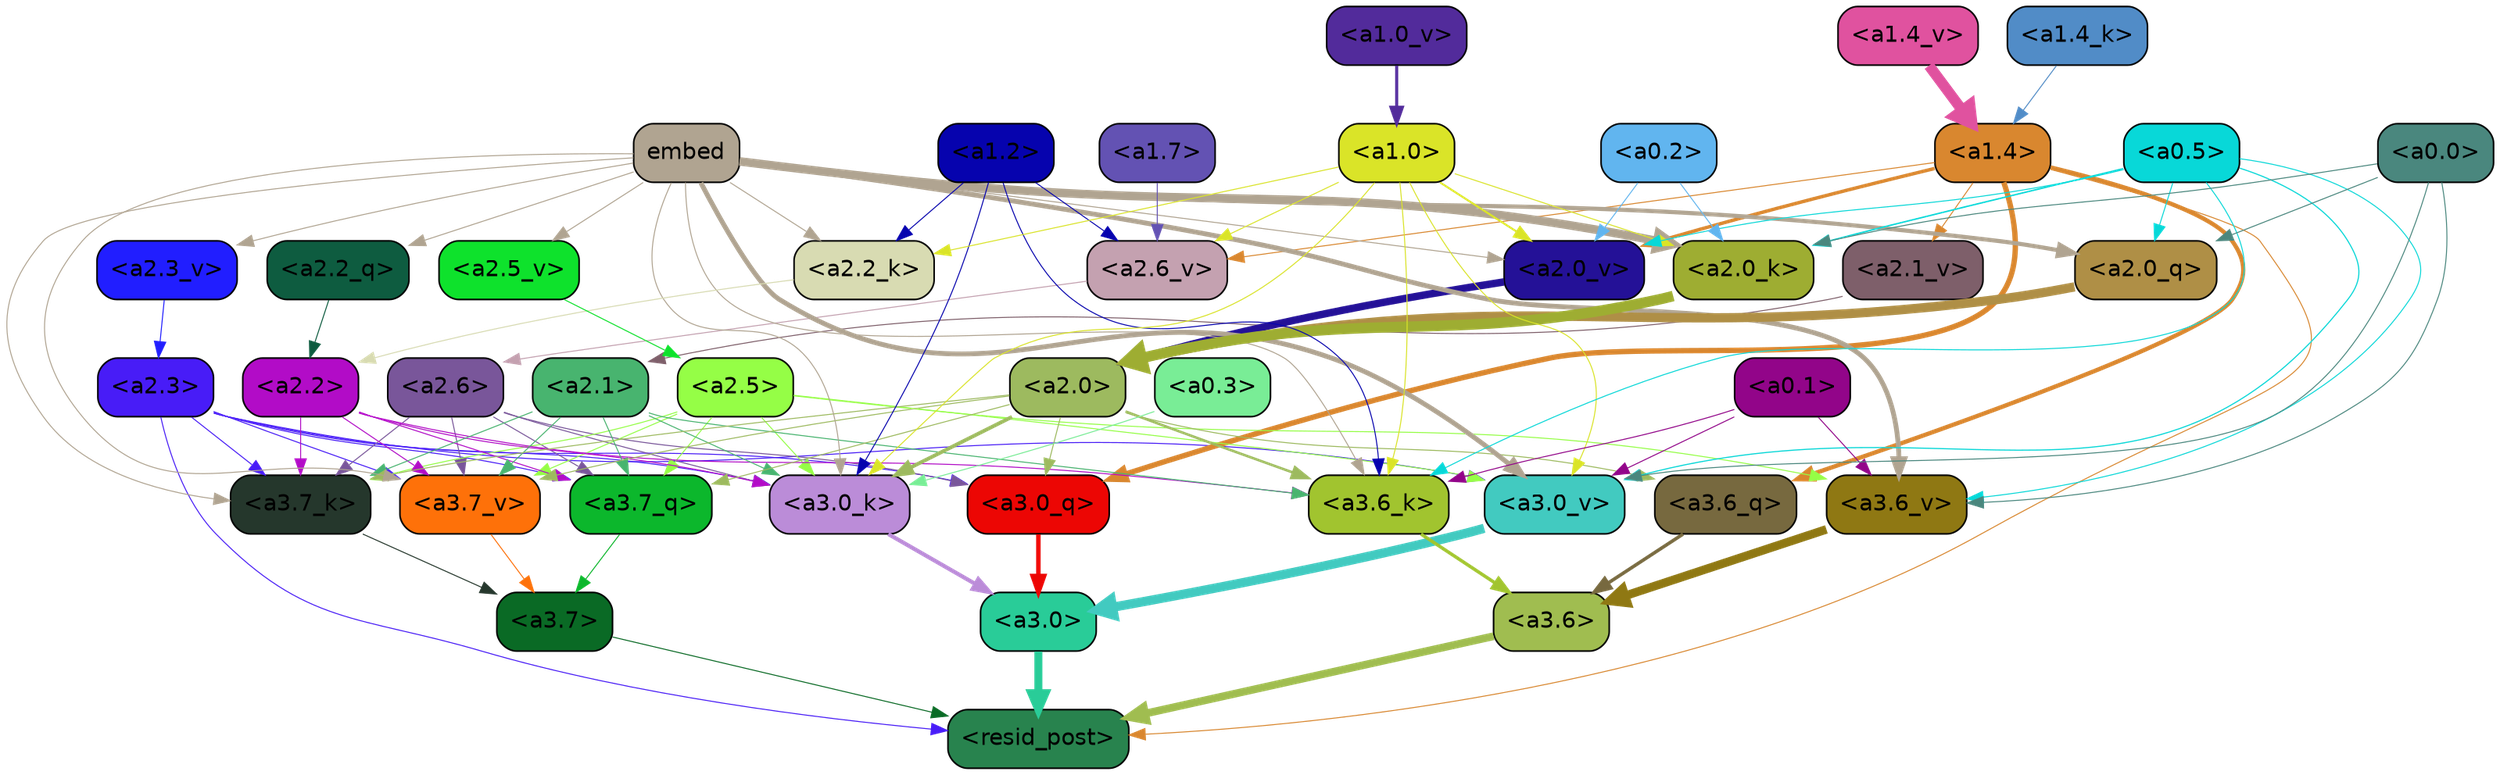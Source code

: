 strict digraph "" {
	graph [bgcolor=transparent,
		layout=dot,
		overlap=false,
		splines=true
	];
	"<a3.7>"	[color=black,
		fillcolor="#0a6a25",
		fontname=Helvetica,
		shape=box,
		style="filled, rounded"];
	"<resid_post>"	[color=black,
		fillcolor="#28834e",
		fontname=Helvetica,
		shape=box,
		style="filled, rounded"];
	"<a3.7>" -> "<resid_post>"	[color="#0a6a25",
		penwidth=0.6];
	"<a3.6>"	[color=black,
		fillcolor="#a0bd50",
		fontname=Helvetica,
		shape=box,
		style="filled, rounded"];
	"<a3.6>" -> "<resid_post>"	[color="#a0bd50",
		penwidth=4.753257989883423];
	"<a3.0>"	[color=black,
		fillcolor="#29cc98",
		fontname=Helvetica,
		shape=box,
		style="filled, rounded"];
	"<a3.0>" -> "<resid_post>"	[color="#29cc98",
		penwidth=4.90053927898407];
	"<a2.3>"	[color=black,
		fillcolor="#481cf7",
		fontname=Helvetica,
		shape=box,
		style="filled, rounded"];
	"<a2.3>" -> "<resid_post>"	[color="#481cf7",
		penwidth=0.6];
	"<a3.7_q>"	[color=black,
		fillcolor="#0cb72c",
		fontname=Helvetica,
		shape=box,
		style="filled, rounded"];
	"<a2.3>" -> "<a3.7_q>"	[color="#481cf7",
		penwidth=0.6];
	"<a3.0_q>"	[color=black,
		fillcolor="#ec0604",
		fontname=Helvetica,
		shape=box,
		style="filled, rounded"];
	"<a2.3>" -> "<a3.0_q>"	[color="#481cf7",
		penwidth=0.6];
	"<a3.7_k>"	[color=black,
		fillcolor="#25372c",
		fontname=Helvetica,
		shape=box,
		style="filled, rounded"];
	"<a2.3>" -> "<a3.7_k>"	[color="#481cf7",
		penwidth=0.6];
	"<a3.0_k>"	[color=black,
		fillcolor="#bb8cd8",
		fontname=Helvetica,
		shape=box,
		style="filled, rounded"];
	"<a2.3>" -> "<a3.0_k>"	[color="#481cf7",
		penwidth=0.6];
	"<a3.7_v>"	[color=black,
		fillcolor="#fe7109",
		fontname=Helvetica,
		shape=box,
		style="filled, rounded"];
	"<a2.3>" -> "<a3.7_v>"	[color="#481cf7",
		penwidth=0.6];
	"<a3.0_v>"	[color=black,
		fillcolor="#42cac0",
		fontname=Helvetica,
		shape=box,
		style="filled, rounded"];
	"<a2.3>" -> "<a3.0_v>"	[color="#481cf7",
		penwidth=0.6];
	"<a1.4>"	[color=black,
		fillcolor="#d9872f",
		fontname=Helvetica,
		shape=box,
		style="filled, rounded"];
	"<a1.4>" -> "<resid_post>"	[color="#d9872f",
		penwidth=0.6];
	"<a3.6_q>"	[color=black,
		fillcolor="#77693f",
		fontname=Helvetica,
		shape=box,
		style="filled, rounded"];
	"<a1.4>" -> "<a3.6_q>"	[color="#d9872f",
		penwidth=2.6043437719345093];
	"<a1.4>" -> "<a3.0_q>"	[color="#d9872f",
		penwidth=3.2779015004634857];
	"<a2.6_v>"	[color=black,
		fillcolor="#c4a1b0",
		fontname=Helvetica,
		shape=box,
		style="filled, rounded"];
	"<a1.4>" -> "<a2.6_v>"	[color="#d9872f",
		penwidth=0.6];
	"<a2.1_v>"	[color=black,
		fillcolor="#7e5f6a",
		fontname=Helvetica,
		shape=box,
		style="filled, rounded"];
	"<a1.4>" -> "<a2.1_v>"	[color="#d9872f",
		penwidth=0.6];
	"<a2.0_v>"	[color=black,
		fillcolor="#241197",
		fontname=Helvetica,
		shape=box,
		style="filled, rounded"];
	"<a1.4>" -> "<a2.0_v>"	[color="#d9872f",
		penwidth=2.089712530374527];
	"<a3.7_q>" -> "<a3.7>"	[color="#0cb72c",
		penwidth=0.6];
	"<a3.6_q>" -> "<a3.6>"	[color="#77693f",
		penwidth=2.091020345687866];
	"<a3.0_q>" -> "<a3.0>"	[color="#ec0604",
		penwidth=2.7421876192092896];
	"<a3.7_k>" -> "<a3.7>"	[color="#25372c",
		penwidth=0.6];
	"<a3.6_k>"	[color=black,
		fillcolor="#a1c42f",
		fontname=Helvetica,
		shape=box,
		style="filled, rounded"];
	"<a3.6_k>" -> "<a3.6>"	[color="#a1c42f",
		penwidth=2.048597991466522];
	"<a3.0_k>" -> "<a3.0>"	[color="#bb8cd8",
		penwidth=2.476402521133423];
	"<a3.7_v>" -> "<a3.7>"	[color="#fe7109",
		penwidth=0.6];
	"<a3.6_v>"	[color=black,
		fillcolor="#8f7813",
		fontname=Helvetica,
		shape=box,
		style="filled, rounded"];
	"<a3.6_v>" -> "<a3.6>"	[color="#8f7813",
		penwidth=5.2550448179244995];
	"<a3.0_v>" -> "<a3.0>"	[color="#42cac0",
		penwidth=5.652270674705505];
	"<a2.6>"	[color=black,
		fillcolor="#79569a",
		fontname=Helvetica,
		shape=box,
		style="filled, rounded"];
	"<a2.6>" -> "<a3.7_q>"	[color="#79569a",
		penwidth=0.6];
	"<a2.6>" -> "<a3.0_q>"	[color="#79569a",
		penwidth=0.6];
	"<a2.6>" -> "<a3.7_k>"	[color="#79569a",
		penwidth=0.6];
	"<a2.6>" -> "<a3.0_k>"	[color="#79569a",
		penwidth=0.6];
	"<a2.6>" -> "<a3.7_v>"	[color="#79569a",
		penwidth=0.6];
	"<a2.5>"	[color=black,
		fillcolor="#95fe46",
		fontname=Helvetica,
		shape=box,
		style="filled, rounded"];
	"<a2.5>" -> "<a3.7_q>"	[color="#95fe46",
		penwidth=0.6];
	"<a2.5>" -> "<a3.7_k>"	[color="#95fe46",
		penwidth=0.6];
	"<a2.5>" -> "<a3.0_k>"	[color="#95fe46",
		penwidth=0.6];
	"<a2.5>" -> "<a3.7_v>"	[color="#95fe46",
		penwidth=0.6];
	"<a2.5>" -> "<a3.6_v>"	[color="#95fe46",
		penwidth=0.6];
	"<a2.5>" -> "<a3.0_v>"	[color="#95fe46",
		penwidth=0.6];
	"<a2.2>"	[color=black,
		fillcolor="#b20cc7",
		fontname=Helvetica,
		shape=box,
		style="filled, rounded"];
	"<a2.2>" -> "<a3.7_q>"	[color="#b20cc7",
		penwidth=0.6];
	"<a2.2>" -> "<a3.7_k>"	[color="#b20cc7",
		penwidth=0.6];
	"<a2.2>" -> "<a3.6_k>"	[color="#b20cc7",
		penwidth=0.6];
	"<a2.2>" -> "<a3.0_k>"	[color="#b20cc7",
		penwidth=0.6];
	"<a2.2>" -> "<a3.7_v>"	[color="#b20cc7",
		penwidth=0.6];
	"<a2.1>"	[color=black,
		fillcolor="#48b46f",
		fontname=Helvetica,
		shape=box,
		style="filled, rounded"];
	"<a2.1>" -> "<a3.7_q>"	[color="#48b46f",
		penwidth=0.6];
	"<a2.1>" -> "<a3.7_k>"	[color="#48b46f",
		penwidth=0.6];
	"<a2.1>" -> "<a3.6_k>"	[color="#48b46f",
		penwidth=0.6];
	"<a2.1>" -> "<a3.0_k>"	[color="#48b46f",
		penwidth=0.6];
	"<a2.1>" -> "<a3.7_v>"	[color="#48b46f",
		penwidth=0.6];
	"<a2.0>"	[color=black,
		fillcolor="#9dba5f",
		fontname=Helvetica,
		shape=box,
		style="filled, rounded"];
	"<a2.0>" -> "<a3.7_q>"	[color="#9dba5f",
		penwidth=0.6];
	"<a2.0>" -> "<a3.6_q>"	[color="#9dba5f",
		penwidth=0.6];
	"<a2.0>" -> "<a3.0_q>"	[color="#9dba5f",
		penwidth=0.6];
	"<a2.0>" -> "<a3.7_k>"	[color="#9dba5f",
		penwidth=0.6];
	"<a2.0>" -> "<a3.6_k>"	[color="#9dba5f",
		penwidth=1.5290023684501648];
	"<a2.0>" -> "<a3.0_k>"	[color="#9dba5f",
		penwidth=2.2551413774490356];
	"<a2.0>" -> "<a3.7_v>"	[color="#9dba5f",
		penwidth=0.6];
	embed	[color=black,
		fillcolor="#b0a491",
		fontname=Helvetica,
		shape=box,
		style="filled, rounded"];
	embed -> "<a3.7_k>"	[color="#b0a491",
		penwidth=0.6];
	embed -> "<a3.6_k>"	[color="#b0a491",
		penwidth=0.6];
	embed -> "<a3.0_k>"	[color="#b0a491",
		penwidth=0.6];
	embed -> "<a3.7_v>"	[color="#b0a491",
		penwidth=0.6];
	embed -> "<a3.6_v>"	[color="#b0a491",
		penwidth=2.9556376338005066];
	embed -> "<a3.0_v>"	[color="#b0a491",
		penwidth=2.972973108291626];
	"<a2.2_q>"	[color=black,
		fillcolor="#0e5c40",
		fontname=Helvetica,
		shape=box,
		style="filled, rounded"];
	embed -> "<a2.2_q>"	[color="#b0a491",
		penwidth=0.6];
	"<a2.0_q>"	[color=black,
		fillcolor="#af8f46",
		fontname=Helvetica,
		shape=box,
		style="filled, rounded"];
	embed -> "<a2.0_q>"	[color="#b0a491",
		penwidth=2.540744114667177];
	"<a2.2_k>"	[color=black,
		fillcolor="#d8dbb2",
		fontname=Helvetica,
		shape=box,
		style="filled, rounded"];
	embed -> "<a2.2_k>"	[color="#b0a491",
		penwidth=0.6];
	"<a2.0_k>"	[color=black,
		fillcolor="#9ead32",
		fontname=Helvetica,
		shape=box,
		style="filled, rounded"];
	embed -> "<a2.0_k>"	[color="#b0a491",
		penwidth=5.233989953994751];
	"<a2.5_v>"	[color=black,
		fillcolor="#0ee22c",
		fontname=Helvetica,
		shape=box,
		style="filled, rounded"];
	embed -> "<a2.5_v>"	[color="#b0a491",
		penwidth=0.6];
	"<a2.3_v>"	[color=black,
		fillcolor="#211eff",
		fontname=Helvetica,
		shape=box,
		style="filled, rounded"];
	embed -> "<a2.3_v>"	[color="#b0a491",
		penwidth=0.6];
	embed -> "<a2.0_v>"	[color="#b0a491",
		penwidth=0.6];
	"<a1.2>"	[color=black,
		fillcolor="#0603ae",
		fontname=Helvetica,
		shape=box,
		style="filled, rounded"];
	"<a1.2>" -> "<a3.6_k>"	[color="#0603ae",
		penwidth=0.6];
	"<a1.2>" -> "<a3.0_k>"	[color="#0603ae",
		penwidth=0.6];
	"<a1.2>" -> "<a2.2_k>"	[color="#0603ae",
		penwidth=0.6];
	"<a1.2>" -> "<a2.6_v>"	[color="#0603ae",
		penwidth=0.6];
	"<a1.0>"	[color=black,
		fillcolor="#dae428",
		fontname=Helvetica,
		shape=box,
		style="filled, rounded"];
	"<a1.0>" -> "<a3.6_k>"	[color="#dae428",
		penwidth=0.6];
	"<a1.0>" -> "<a3.0_k>"	[color="#dae428",
		penwidth=0.6];
	"<a1.0>" -> "<a3.0_v>"	[color="#dae428",
		penwidth=0.6];
	"<a1.0>" -> "<a2.2_k>"	[color="#dae428",
		penwidth=0.6];
	"<a1.0>" -> "<a2.0_k>"	[color="#dae428",
		penwidth=0.6];
	"<a1.0>" -> "<a2.6_v>"	[color="#dae428",
		penwidth=0.6];
	"<a1.0>" -> "<a2.0_v>"	[color="#dae428",
		penwidth=1.1915444135665894];
	"<a0.5>"	[color=black,
		fillcolor="#08d8d8",
		fontname=Helvetica,
		shape=box,
		style="filled, rounded"];
	"<a0.5>" -> "<a3.6_k>"	[color="#08d8d8",
		penwidth=0.6];
	"<a0.5>" -> "<a3.6_v>"	[color="#08d8d8",
		penwidth=0.6];
	"<a0.5>" -> "<a3.0_v>"	[color="#08d8d8",
		penwidth=0.6790935099124908];
	"<a0.5>" -> "<a2.0_q>"	[color="#08d8d8",
		penwidth=0.6];
	"<a0.5>" -> "<a2.0_k>"	[color="#08d8d8",
		penwidth=0.8868831396102905];
	"<a0.5>" -> "<a2.0_v>"	[color="#08d8d8",
		penwidth=0.6];
	"<a0.1>"	[color=black,
		fillcolor="#920589",
		fontname=Helvetica,
		shape=box,
		style="filled, rounded"];
	"<a0.1>" -> "<a3.6_k>"	[color="#920589",
		penwidth=0.6];
	"<a0.1>" -> "<a3.6_v>"	[color="#920589",
		penwidth=0.6];
	"<a0.1>" -> "<a3.0_v>"	[color="#920589",
		penwidth=0.6];
	"<a0.3>"	[color=black,
		fillcolor="#79ed96",
		fontname=Helvetica,
		shape=box,
		style="filled, rounded"];
	"<a0.3>" -> "<a3.0_k>"	[color="#79ed96",
		penwidth=0.6];
	"<a0.0>"	[color=black,
		fillcolor="#4a877e",
		fontname=Helvetica,
		shape=box,
		style="filled, rounded"];
	"<a0.0>" -> "<a3.6_v>"	[color="#4a877e",
		penwidth=0.6];
	"<a0.0>" -> "<a3.0_v>"	[color="#4a877e",
		penwidth=0.6];
	"<a0.0>" -> "<a2.0_q>"	[color="#4a877e",
		penwidth=0.6];
	"<a0.0>" -> "<a2.0_k>"	[color="#4a877e",
		penwidth=0.6];
	"<a2.2_q>" -> "<a2.2>"	[color="#0e5c40",
		penwidth=0.6];
	"<a2.0_q>" -> "<a2.0>"	[color="#af8f46",
		penwidth=5.6763341426849365];
	"<a2.2_k>" -> "<a2.2>"	[color="#d8dbb2",
		penwidth=0.6];
	"<a2.0_k>" -> "<a2.0>"	[color="#9ead32",
		penwidth=6.450865745544434];
	"<a2.6_v>" -> "<a2.6>"	[color="#c4a1b0",
		penwidth=0.6];
	"<a2.5_v>" -> "<a2.5>"	[color="#0ee22c",
		penwidth=0.6];
	"<a2.3_v>" -> "<a2.3>"	[color="#211eff",
		penwidth=0.6];
	"<a2.1_v>" -> "<a2.1>"	[color="#7e5f6a",
		penwidth=0.6];
	"<a2.0_v>" -> "<a2.0>"	[color="#241197",
		penwidth=4.569358706474304];
	"<a0.2>"	[color=black,
		fillcolor="#61b5ef",
		fontname=Helvetica,
		shape=box,
		style="filled, rounded"];
	"<a0.2>" -> "<a2.0_k>"	[color="#61b5ef",
		penwidth=0.6];
	"<a0.2>" -> "<a2.0_v>"	[color="#61b5ef",
		penwidth=0.6];
	"<a1.7>"	[color=black,
		fillcolor="#6352b3",
		fontname=Helvetica,
		shape=box,
		style="filled, rounded"];
	"<a1.7>" -> "<a2.6_v>"	[color="#6352b3",
		penwidth=0.6];
	"<a1.4_k>"	[color=black,
		fillcolor="#518cc7",
		fontname=Helvetica,
		shape=box,
		style="filled, rounded"];
	"<a1.4_k>" -> "<a1.4>"	[color="#518cc7",
		penwidth=0.6];
	"<a1.4_v>"	[color=black,
		fillcolor="#e0529f",
		fontname=Helvetica,
		shape=box,
		style="filled, rounded"];
	"<a1.4_v>" -> "<a1.4>"	[color="#e0529f",
		penwidth=6.609479665756226];
	"<a1.0_v>"	[color=black,
		fillcolor="#522b9b",
		fontname=Helvetica,
		shape=box,
		style="filled, rounded"];
	"<a1.0_v>" -> "<a1.0>"	[color="#522b9b",
		penwidth=1.862385869026184];
}
